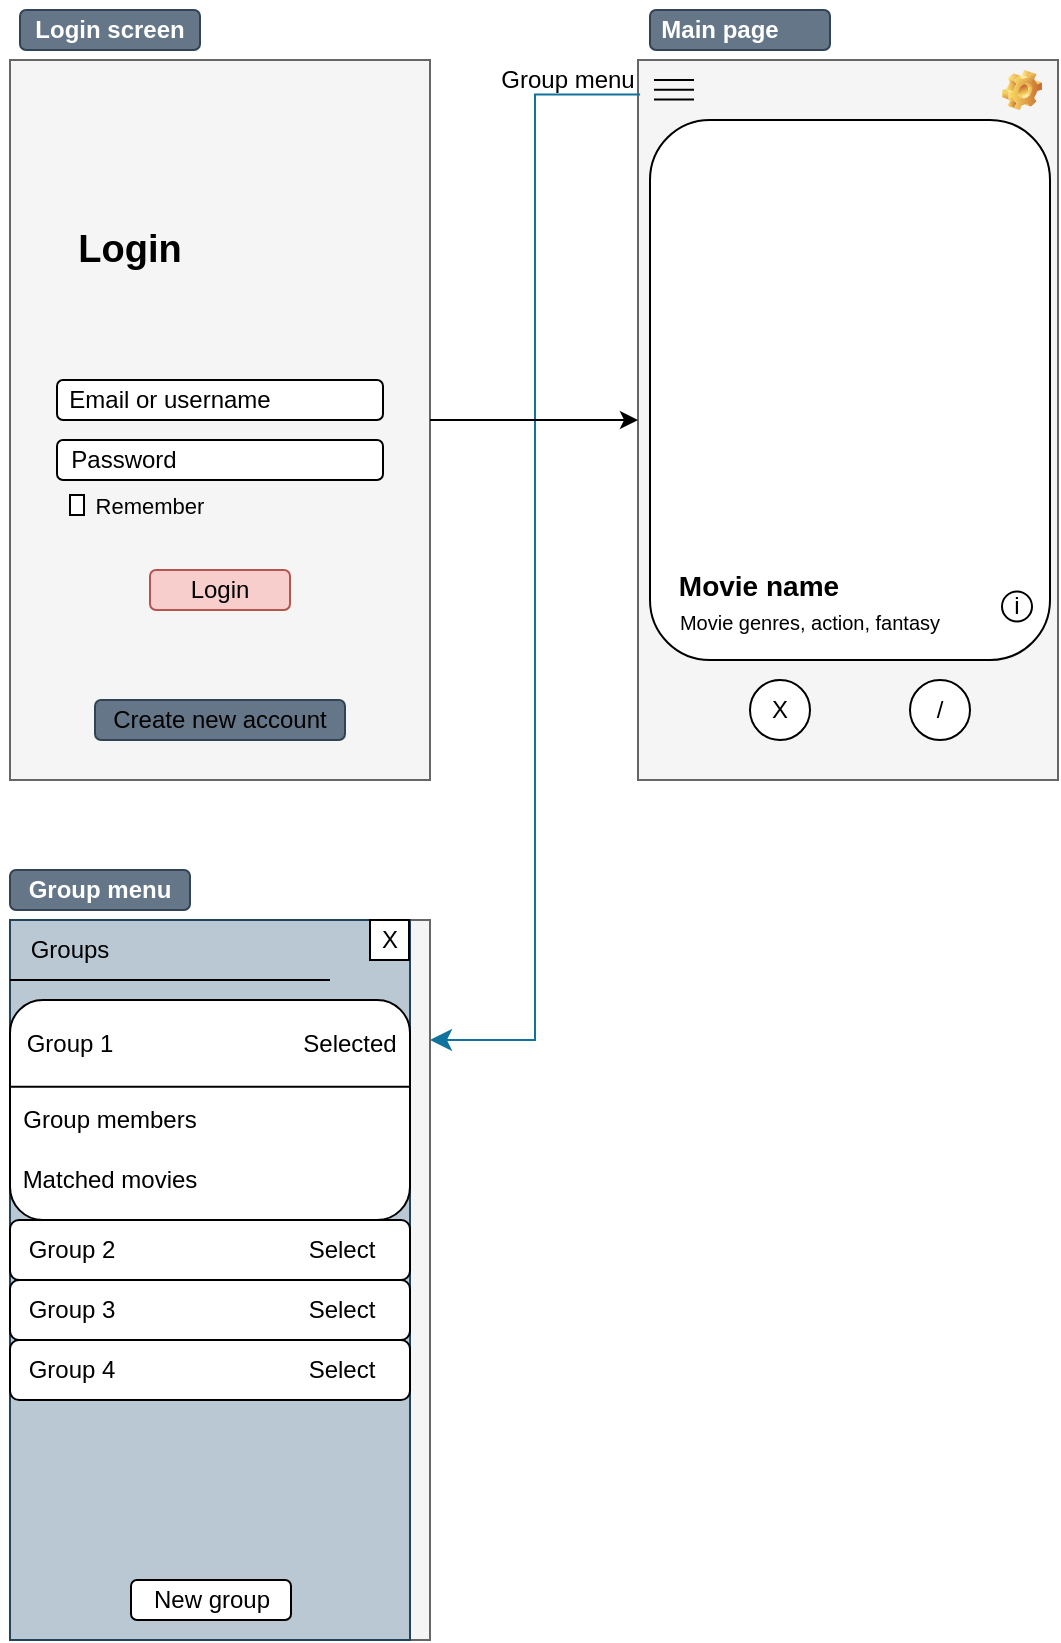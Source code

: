 <mxfile version="21.2.2">
  <diagram name="Side-1" id="5u-5aqDInmCm3SBkzAMp">
    <mxGraphModel dx="1687" dy="915" grid="1" gridSize="10" guides="1" tooltips="1" connect="1" arrows="1" fold="1" page="1" pageScale="1" pageWidth="827" pageHeight="1169" math="0" shadow="0">
      <root>
        <mxCell id="0" />
        <mxCell id="1" parent="0" />
        <mxCell id="6XV5QWKAaU5ncUlAv5Sg-18" value="" style="rounded=1;whiteSpace=wrap;html=1;fillColor=#647687;fontColor=#ffffff;strokeColor=#314354;" vertex="1" parent="1">
          <mxGeometry x="105" y="45" width="90" height="20" as="geometry" />
        </mxCell>
        <mxCell id="6XV5QWKAaU5ncUlAv5Sg-1" value="" style="rounded=0;whiteSpace=wrap;html=1;fillColor=#f5f5f5;fontColor=#333333;strokeColor=#666666;" vertex="1" parent="1">
          <mxGeometry x="100" y="70" width="210" height="360" as="geometry" />
        </mxCell>
        <mxCell id="6XV5QWKAaU5ncUlAv5Sg-2" value="Login screen" style="text;html=1;strokeColor=none;fillColor=none;align=center;verticalAlign=middle;whiteSpace=wrap;rounded=0;fontStyle=1;fontColor=#FFFFFF;" vertex="1" parent="1">
          <mxGeometry x="100" y="40" width="100" height="30" as="geometry" />
        </mxCell>
        <mxCell id="6XV5QWKAaU5ncUlAv5Sg-8" value="&lt;b style=&quot;font-size: 19px;&quot;&gt;Login&lt;/b&gt;" style="text;html=1;strokeColor=none;fillColor=none;align=center;verticalAlign=middle;whiteSpace=wrap;rounded=0;fontSize=19;" vertex="1" parent="1">
          <mxGeometry x="130" y="150" width="60" height="30" as="geometry" />
        </mxCell>
        <mxCell id="6XV5QWKAaU5ncUlAv5Sg-9" value="" style="rounded=1;whiteSpace=wrap;html=1;" vertex="1" parent="1">
          <mxGeometry x="123.5" y="230" width="163" height="20" as="geometry" />
        </mxCell>
        <mxCell id="6XV5QWKAaU5ncUlAv5Sg-6" value="Email or username" style="text;html=1;strokeColor=none;fillColor=none;align=center;verticalAlign=middle;whiteSpace=wrap;rounded=0;" vertex="1" parent="1">
          <mxGeometry x="110" y="225" width="140" height="30" as="geometry" />
        </mxCell>
        <mxCell id="6XV5QWKAaU5ncUlAv5Sg-10" value="" style="rounded=1;whiteSpace=wrap;html=1;" vertex="1" parent="1">
          <mxGeometry x="123.5" y="260" width="163" height="20" as="geometry" />
        </mxCell>
        <mxCell id="6XV5QWKAaU5ncUlAv5Sg-7" value="Password" style="text;html=1;strokeColor=none;fillColor=none;align=center;verticalAlign=middle;whiteSpace=wrap;rounded=0;" vertex="1" parent="1">
          <mxGeometry x="126.5" y="255" width="60" height="30" as="geometry" />
        </mxCell>
        <mxCell id="6XV5QWKAaU5ncUlAv5Sg-11" value="" style="rounded=1;whiteSpace=wrap;html=1;fillColor=#f8cecc;strokeColor=#b85450;" vertex="1" parent="1">
          <mxGeometry x="170" y="325" width="70" height="20" as="geometry" />
        </mxCell>
        <mxCell id="6XV5QWKAaU5ncUlAv5Sg-12" value="Login" style="text;html=1;strokeColor=none;fillColor=none;align=center;verticalAlign=middle;whiteSpace=wrap;rounded=0;" vertex="1" parent="1">
          <mxGeometry x="175" y="320" width="60" height="30" as="geometry" />
        </mxCell>
        <mxCell id="6XV5QWKAaU5ncUlAv5Sg-13" value="" style="rounded=0;whiteSpace=wrap;html=1;fontSize=8;" vertex="1" parent="1">
          <mxGeometry x="130" y="287.5" width="7" height="10" as="geometry" />
        </mxCell>
        <mxCell id="6XV5QWKAaU5ncUlAv5Sg-14" value="Remember" style="text;html=1;strokeColor=none;fillColor=none;align=center;verticalAlign=middle;whiteSpace=wrap;rounded=0;fontSize=11;" vertex="1" parent="1">
          <mxGeometry x="140" y="277.5" width="60" height="30" as="geometry" />
        </mxCell>
        <mxCell id="6XV5QWKAaU5ncUlAv5Sg-15" value="" style="rounded=1;whiteSpace=wrap;html=1;fillColor=#647687;strokeColor=#314354;fontColor=#ffffff;" vertex="1" parent="1">
          <mxGeometry x="142.5" y="390" width="125" height="20" as="geometry" />
        </mxCell>
        <mxCell id="6XV5QWKAaU5ncUlAv5Sg-16" value="Create new account" style="text;html=1;strokeColor=none;fillColor=none;align=center;verticalAlign=middle;whiteSpace=wrap;rounded=0;" vertex="1" parent="1">
          <mxGeometry x="145" y="385" width="120" height="30" as="geometry" />
        </mxCell>
        <mxCell id="6XV5QWKAaU5ncUlAv5Sg-19" value="" style="rounded=1;whiteSpace=wrap;html=1;fillColor=#647687;fontColor=#ffffff;strokeColor=#314354;" vertex="1" parent="1">
          <mxGeometry x="420" y="45" width="90" height="20" as="geometry" />
        </mxCell>
        <mxCell id="6XV5QWKAaU5ncUlAv5Sg-21" value="Main page" style="text;html=1;strokeColor=none;fillColor=none;align=center;verticalAlign=middle;whiteSpace=wrap;rounded=0;fontStyle=1;fontColor=#ffffff;" vertex="1" parent="1">
          <mxGeometry x="420" y="40" width="70" height="30" as="geometry" />
        </mxCell>
        <mxCell id="6XV5QWKAaU5ncUlAv5Sg-22" value="" style="rounded=0;whiteSpace=wrap;html=1;fillColor=#f5f5f5;fontColor=#333333;strokeColor=#666666;" vertex="1" parent="1">
          <mxGeometry x="414" y="70" width="210" height="360" as="geometry" />
        </mxCell>
        <mxCell id="6XV5QWKAaU5ncUlAv5Sg-23" value="" style="rounded=1;whiteSpace=wrap;html=1;rotation=0;" vertex="1" parent="1">
          <mxGeometry x="420" y="100" width="200" height="270" as="geometry" />
        </mxCell>
        <mxCell id="6XV5QWKAaU5ncUlAv5Sg-24" value="&lt;b style=&quot;font-size: 14px;&quot;&gt;&lt;font style=&quot;font-size: 14px;&quot;&gt;Movie name&lt;/font&gt;&lt;/b&gt;" style="text;html=1;strokeColor=none;fillColor=none;align=center;verticalAlign=middle;whiteSpace=wrap;rounded=0;fontSize=14;" vertex="1" parent="1">
          <mxGeometry x="422" y="318.25" width="105" height="30" as="geometry" />
        </mxCell>
        <mxCell id="6XV5QWKAaU5ncUlAv5Sg-25" value="Movie genres, action, fantasy" style="text;html=1;strokeColor=none;fillColor=none;align=center;verticalAlign=middle;whiteSpace=wrap;rounded=0;fontSize=10;" vertex="1" parent="1">
          <mxGeometry x="420" y="335.75" width="160" height="30" as="geometry" />
        </mxCell>
        <mxCell id="6XV5QWKAaU5ncUlAv5Sg-27" value="" style="endArrow=none;html=1;rounded=0;" edge="1" parent="1">
          <mxGeometry width="50" height="50" relative="1" as="geometry">
            <mxPoint x="422" y="80" as="sourcePoint" />
            <mxPoint x="442" y="80" as="targetPoint" />
          </mxGeometry>
        </mxCell>
        <mxCell id="6XV5QWKAaU5ncUlAv5Sg-28" value="" style="endArrow=none;html=1;rounded=0;" edge="1" parent="1">
          <mxGeometry width="50" height="50" relative="1" as="geometry">
            <mxPoint x="422" y="84.9" as="sourcePoint" />
            <mxPoint x="442" y="84.9" as="targetPoint" />
          </mxGeometry>
        </mxCell>
        <mxCell id="6XV5QWKAaU5ncUlAv5Sg-29" value="" style="endArrow=none;html=1;rounded=0;" edge="1" parent="1">
          <mxGeometry width="50" height="50" relative="1" as="geometry">
            <mxPoint x="422" y="89.81" as="sourcePoint" />
            <mxPoint x="442" y="89.81" as="targetPoint" />
          </mxGeometry>
        </mxCell>
        <mxCell id="6XV5QWKAaU5ncUlAv5Sg-33" value="" style="shape=image;html=1;verticalLabelPosition=bottom;verticalAlign=top;imageAspect=0;image=img/clipart/Gear_128x128.png" vertex="1" parent="1">
          <mxGeometry x="596" y="75" width="20" height="20" as="geometry" />
        </mxCell>
        <mxCell id="6XV5QWKAaU5ncUlAv5Sg-37" value="i" style="ellipse;whiteSpace=wrap;html=1;aspect=fixed;" vertex="1" parent="1">
          <mxGeometry x="596" y="335.75" width="15" height="15" as="geometry" />
        </mxCell>
        <mxCell id="6XV5QWKAaU5ncUlAv5Sg-38" value="X" style="ellipse;whiteSpace=wrap;html=1;aspect=fixed;" vertex="1" parent="1">
          <mxGeometry x="470" y="380" width="30" height="30" as="geometry" />
        </mxCell>
        <mxCell id="6XV5QWKAaU5ncUlAv5Sg-39" value="/" style="ellipse;whiteSpace=wrap;html=1;aspect=fixed;" vertex="1" parent="1">
          <mxGeometry x="550" y="380" width="30" height="30" as="geometry" />
        </mxCell>
        <mxCell id="6XV5QWKAaU5ncUlAv5Sg-40" value="" style="edgeStyle=elbowEdgeStyle;elbow=horizontal;endArrow=classic;html=1;curved=0;rounded=0;endSize=8;startSize=8;exitX=0.005;exitY=0.048;exitDx=0;exitDy=0;exitPerimeter=0;fillColor=#b1ddf0;strokeColor=#10739e;" edge="1" parent="1" source="6XV5QWKAaU5ncUlAv5Sg-22">
          <mxGeometry width="50" height="50" relative="1" as="geometry">
            <mxPoint x="330" y="540" as="sourcePoint" />
            <mxPoint x="310" y="560" as="targetPoint" />
          </mxGeometry>
        </mxCell>
        <mxCell id="6XV5QWKAaU5ncUlAv5Sg-41" value="" style="endArrow=classic;html=1;rounded=0;exitX=1;exitY=0.5;exitDx=0;exitDy=0;entryX=0;entryY=0.5;entryDx=0;entryDy=0;" edge="1" parent="1" source="6XV5QWKAaU5ncUlAv5Sg-1" target="6XV5QWKAaU5ncUlAv5Sg-22">
          <mxGeometry width="50" height="50" relative="1" as="geometry">
            <mxPoint x="250" y="400" as="sourcePoint" />
            <mxPoint x="300" y="350" as="targetPoint" />
          </mxGeometry>
        </mxCell>
        <mxCell id="6XV5QWKAaU5ncUlAv5Sg-42" value="Group menu" style="text;html=1;strokeColor=none;fillColor=none;align=center;verticalAlign=middle;whiteSpace=wrap;rounded=0;" vertex="1" parent="1">
          <mxGeometry x="338" y="65" width="82" height="30" as="geometry" />
        </mxCell>
        <mxCell id="6XV5QWKAaU5ncUlAv5Sg-43" value="" style="rounded=0;whiteSpace=wrap;html=1;fillColor=#f5f5f5;fontColor=#333333;strokeColor=#666666;" vertex="1" parent="1">
          <mxGeometry x="100" y="500" width="210" height="360" as="geometry" />
        </mxCell>
        <mxCell id="6XV5QWKAaU5ncUlAv5Sg-45" value="" style="rounded=1;whiteSpace=wrap;html=1;fillColor=#647687;fontColor=#ffffff;strokeColor=#314354;" vertex="1" parent="1">
          <mxGeometry x="100" y="475" width="90" height="20" as="geometry" />
        </mxCell>
        <mxCell id="6XV5QWKAaU5ncUlAv5Sg-46" value="Group menu" style="text;html=1;strokeColor=none;fillColor=none;align=center;verticalAlign=middle;whiteSpace=wrap;rounded=0;fontStyle=1;fontColor=#FFFFFF;" vertex="1" parent="1">
          <mxGeometry x="95" y="470" width="100" height="30" as="geometry" />
        </mxCell>
        <mxCell id="6XV5QWKAaU5ncUlAv5Sg-47" value="" style="rounded=0;whiteSpace=wrap;html=1;fillColor=#bac8d3;strokeColor=#23445d;" vertex="1" parent="1">
          <mxGeometry x="100" y="500" width="200" height="360" as="geometry" />
        </mxCell>
        <mxCell id="6XV5QWKAaU5ncUlAv5Sg-48" value="X" style="rounded=0;whiteSpace=wrap;html=1;" vertex="1" parent="1">
          <mxGeometry x="280" y="500" width="19.5" height="20" as="geometry" />
        </mxCell>
        <mxCell id="6XV5QWKAaU5ncUlAv5Sg-50" value="Groups" style="text;html=1;strokeColor=none;fillColor=none;align=center;verticalAlign=middle;whiteSpace=wrap;rounded=0;" vertex="1" parent="1">
          <mxGeometry x="100" y="500" width="60" height="30" as="geometry" />
        </mxCell>
        <mxCell id="6XV5QWKAaU5ncUlAv5Sg-51" value="" style="endArrow=none;html=1;rounded=0;" edge="1" parent="1">
          <mxGeometry width="50" height="50" relative="1" as="geometry">
            <mxPoint x="100" y="530" as="sourcePoint" />
            <mxPoint x="100" y="530" as="targetPoint" />
            <Array as="points">
              <mxPoint x="260" y="530" />
            </Array>
          </mxGeometry>
        </mxCell>
        <mxCell id="6XV5QWKAaU5ncUlAv5Sg-59" value="" style="group" vertex="1" connectable="0" parent="1">
          <mxGeometry x="100" y="540" width="200" height="150" as="geometry" />
        </mxCell>
        <mxCell id="6XV5QWKAaU5ncUlAv5Sg-49" value="" style="rounded=1;whiteSpace=wrap;html=1;" vertex="1" parent="6XV5QWKAaU5ncUlAv5Sg-59">
          <mxGeometry width="200" height="110" as="geometry" />
        </mxCell>
        <mxCell id="6XV5QWKAaU5ncUlAv5Sg-52" value="Group 1" style="text;html=1;strokeColor=none;fillColor=none;align=center;verticalAlign=middle;whiteSpace=wrap;rounded=0;" vertex="1" parent="6XV5QWKAaU5ncUlAv5Sg-59">
          <mxGeometry width="60" height="43.333" as="geometry" />
        </mxCell>
        <mxCell id="6XV5QWKAaU5ncUlAv5Sg-54" value="Selected" style="text;html=1;strokeColor=none;fillColor=none;align=center;verticalAlign=middle;whiteSpace=wrap;rounded=0;" vertex="1" parent="6XV5QWKAaU5ncUlAv5Sg-59">
          <mxGeometry x="140" width="60" height="43.333" as="geometry" />
        </mxCell>
        <mxCell id="6XV5QWKAaU5ncUlAv5Sg-56" value="" style="endArrow=none;html=1;rounded=0;" edge="1" parent="6XV5QWKAaU5ncUlAv5Sg-59">
          <mxGeometry width="50" height="50" relative="1" as="geometry">
            <mxPoint x="-0.5" y="43.333" as="sourcePoint" />
            <mxPoint x="-0.5" y="43.333" as="targetPoint" />
            <Array as="points">
              <mxPoint x="200" y="43.333" />
            </Array>
          </mxGeometry>
        </mxCell>
        <mxCell id="6XV5QWKAaU5ncUlAv5Sg-64" value="Group members" style="text;html=1;strokeColor=none;fillColor=none;align=center;verticalAlign=middle;whiteSpace=wrap;rounded=0;" vertex="1" parent="6XV5QWKAaU5ncUlAv5Sg-59">
          <mxGeometry y="44.5" width="100" height="30" as="geometry" />
        </mxCell>
        <mxCell id="6XV5QWKAaU5ncUlAv5Sg-63" value="Matched movies" style="text;html=1;strokeColor=none;fillColor=none;align=center;verticalAlign=middle;whiteSpace=wrap;rounded=0;" vertex="1" parent="6XV5QWKAaU5ncUlAv5Sg-59">
          <mxGeometry y="74.5" width="100" height="30" as="geometry" />
        </mxCell>
        <mxCell id="6XV5QWKAaU5ncUlAv5Sg-58" value="" style="group" vertex="1" connectable="0" parent="6XV5QWKAaU5ncUlAv5Sg-59">
          <mxGeometry y="120" width="200" height="30" as="geometry" />
        </mxCell>
        <mxCell id="6XV5QWKAaU5ncUlAv5Sg-53" value="" style="rounded=1;whiteSpace=wrap;html=1;" vertex="1" parent="6XV5QWKAaU5ncUlAv5Sg-58">
          <mxGeometry y="-10" width="200" height="30" as="geometry" />
        </mxCell>
        <mxCell id="6XV5QWKAaU5ncUlAv5Sg-55" value="Group 2" style="text;html=1;strokeColor=none;fillColor=none;align=center;verticalAlign=middle;whiteSpace=wrap;rounded=0;" vertex="1" parent="6XV5QWKAaU5ncUlAv5Sg-58">
          <mxGeometry x="0.5" y="-10" width="60" height="30" as="geometry" />
        </mxCell>
        <mxCell id="6XV5QWKAaU5ncUlAv5Sg-57" value="Select" style="text;html=1;strokeColor=none;fillColor=none;align=center;verticalAlign=middle;whiteSpace=wrap;rounded=0;" vertex="1" parent="6XV5QWKAaU5ncUlAv5Sg-58">
          <mxGeometry x="135.5" y="-10" width="60" height="30" as="geometry" />
        </mxCell>
        <mxCell id="6XV5QWKAaU5ncUlAv5Sg-90" value="" style="rounded=1;whiteSpace=wrap;html=1;" vertex="1" parent="1">
          <mxGeometry x="100" y="680" width="200" height="30" as="geometry" />
        </mxCell>
        <mxCell id="6XV5QWKAaU5ncUlAv5Sg-91" value="Group 3" style="text;html=1;strokeColor=none;fillColor=none;align=center;verticalAlign=middle;whiteSpace=wrap;rounded=0;" vertex="1" parent="1">
          <mxGeometry x="100.5" y="680" width="60" height="30" as="geometry" />
        </mxCell>
        <mxCell id="6XV5QWKAaU5ncUlAv5Sg-92" value="Select" style="text;html=1;strokeColor=none;fillColor=none;align=center;verticalAlign=middle;whiteSpace=wrap;rounded=0;" vertex="1" parent="1">
          <mxGeometry x="235.5" y="680" width="60" height="30" as="geometry" />
        </mxCell>
        <mxCell id="6XV5QWKAaU5ncUlAv5Sg-106" value="" style="group" vertex="1" connectable="0" parent="1">
          <mxGeometry x="100" y="710" width="200" height="30" as="geometry" />
        </mxCell>
        <mxCell id="6XV5QWKAaU5ncUlAv5Sg-102" value="" style="rounded=1;whiteSpace=wrap;html=1;" vertex="1" parent="6XV5QWKAaU5ncUlAv5Sg-106">
          <mxGeometry width="200" height="30" as="geometry" />
        </mxCell>
        <mxCell id="6XV5QWKAaU5ncUlAv5Sg-103" value="Group 4" style="text;html=1;strokeColor=none;fillColor=none;align=center;verticalAlign=middle;whiteSpace=wrap;rounded=0;" vertex="1" parent="6XV5QWKAaU5ncUlAv5Sg-106">
          <mxGeometry x="0.5" width="60" height="30" as="geometry" />
        </mxCell>
        <mxCell id="6XV5QWKAaU5ncUlAv5Sg-104" value="Select" style="text;html=1;strokeColor=none;fillColor=none;align=center;verticalAlign=middle;whiteSpace=wrap;rounded=0;" vertex="1" parent="6XV5QWKAaU5ncUlAv5Sg-106">
          <mxGeometry x="135.5" width="60" height="30" as="geometry" />
        </mxCell>
        <mxCell id="6XV5QWKAaU5ncUlAv5Sg-107" value="New group" style="rounded=1;whiteSpace=wrap;html=1;" vertex="1" parent="1">
          <mxGeometry x="160.5" y="830" width="80" height="20" as="geometry" />
        </mxCell>
      </root>
    </mxGraphModel>
  </diagram>
</mxfile>
